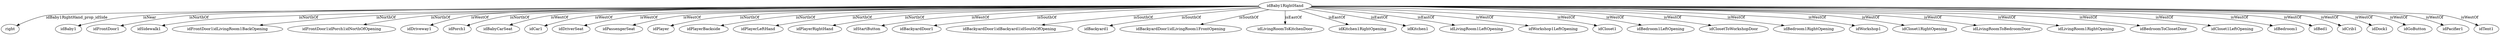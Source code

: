 strict digraph  {
idBaby1RightHand [node_type=entity_node];
right [node_type=property_node];
idBaby1 [node_type=entity_node];
idFrontDoor1 [node_type=entity_node];
idSidewalk1 [node_type=entity_node];
idFrontDoor1idLivingRoom1BackOpening [node_type=entity_node];
idFrontDoor1idPorch1idNorthOfOpening [node_type=entity_node];
idDriveway1 [node_type=entity_node];
idPorch1 [node_type=entity_node];
idBabyCarSeat [node_type=entity_node];
idCar1 [node_type=entity_node];
idDriverSeat [node_type=entity_node];
idPassengerSeat [node_type=entity_node];
idPlayer [node_type=entity_node];
idPlayerBackside [node_type=entity_node];
idPlayerLeftHand [node_type=entity_node];
idPlayerRightHand [node_type=entity_node];
idStartButton [node_type=entity_node];
idBackyardDoor1 [node_type=entity_node];
idBackyardDoor1idBackyard1idSouthOfOpening [node_type=entity_node];
idBackyard1 [node_type=entity_node];
idBackyardDoor1idLivingRoom1FrontOpening [node_type=entity_node];
idLivingRoomToKitchenDoor [node_type=entity_node];
idKitchen1RightOpening [node_type=entity_node];
idKitchen1 [node_type=entity_node];
idLivingRoom1LeftOpening [node_type=entity_node];
idWorkshop1LeftOpening [node_type=entity_node];
idCloset1 [node_type=entity_node];
idBedroom1LeftOpening [node_type=entity_node];
idClosetToWorkshopDoor [node_type=entity_node];
idBedroom1RightOpening [node_type=entity_node];
idWorkshop1 [node_type=entity_node];
idCloset1RightOpening [node_type=entity_node];
idLivingRoomToBedroomDoor [node_type=entity_node];
idLivingRoom1RightOpening [node_type=entity_node];
idBedroomToClosetDoor [node_type=entity_node];
idCloset1LeftOpening [node_type=entity_node];
idBedroom1 [node_type=entity_node];
idBed1 [node_type=entity_node];
idCrib1 [node_type=entity_node];
idDock1 [node_type=entity_node];
idGoButton [node_type=entity_node];
idPacifier1 [node_type=entity_node];
idTent1 [node_type=entity_node];
idBaby1RightHand -> right  [edge_type=property, label=idBaby1RightHand_prop_idSide];
idBaby1RightHand -> idBaby1  [edge_type=relationship, label=isNear];
idBaby1RightHand -> idFrontDoor1  [edge_type=relationship, label=isNorthOf];
idBaby1RightHand -> idSidewalk1  [edge_type=relationship, label=isNorthOf];
idBaby1RightHand -> idFrontDoor1idLivingRoom1BackOpening  [edge_type=relationship, label=isNorthOf];
idBaby1RightHand -> idFrontDoor1idPorch1idNorthOfOpening  [edge_type=relationship, label=isNorthOf];
idBaby1RightHand -> idDriveway1  [edge_type=relationship, label=isWestOf];
idBaby1RightHand -> idPorch1  [edge_type=relationship, label=isNorthOf];
idBaby1RightHand -> idBabyCarSeat  [edge_type=relationship, label=isWestOf];
idBaby1RightHand -> idCar1  [edge_type=relationship, label=isWestOf];
idBaby1RightHand -> idDriverSeat  [edge_type=relationship, label=isWestOf];
idBaby1RightHand -> idPassengerSeat  [edge_type=relationship, label=isWestOf];
idBaby1RightHand -> idPlayer  [edge_type=relationship, label=isNorthOf];
idBaby1RightHand -> idPlayerBackside  [edge_type=relationship, label=isNorthOf];
idBaby1RightHand -> idPlayerLeftHand  [edge_type=relationship, label=isNorthOf];
idBaby1RightHand -> idPlayerRightHand  [edge_type=relationship, label=isNorthOf];
idBaby1RightHand -> idStartButton  [edge_type=relationship, label=isWestOf];
idBaby1RightHand -> idBackyardDoor1  [edge_type=relationship, label=isSouthOf];
idBaby1RightHand -> idBackyardDoor1idBackyard1idSouthOfOpening  [edge_type=relationship, label=isSouthOf];
idBaby1RightHand -> idBackyard1  [edge_type=relationship, label=isSouthOf];
idBaby1RightHand -> idBackyardDoor1idLivingRoom1FrontOpening  [edge_type=relationship, label=isSouthOf];
idBaby1RightHand -> idLivingRoomToKitchenDoor  [edge_type=relationship, label=isEastOf];
idBaby1RightHand -> idKitchen1RightOpening  [edge_type=relationship, label=isEastOf];
idBaby1RightHand -> idKitchen1  [edge_type=relationship, label=isEastOf];
idBaby1RightHand -> idLivingRoom1LeftOpening  [edge_type=relationship, label=isEastOf];
idBaby1RightHand -> idWorkshop1LeftOpening  [edge_type=relationship, label=isWestOf];
idBaby1RightHand -> idCloset1  [edge_type=relationship, label=isWestOf];
idBaby1RightHand -> idBedroom1LeftOpening  [edge_type=relationship, label=isWestOf];
idBaby1RightHand -> idClosetToWorkshopDoor  [edge_type=relationship, label=isWestOf];
idBaby1RightHand -> idBedroom1RightOpening  [edge_type=relationship, label=isWestOf];
idBaby1RightHand -> idWorkshop1  [edge_type=relationship, label=isWestOf];
idBaby1RightHand -> idCloset1RightOpening  [edge_type=relationship, label=isWestOf];
idBaby1RightHand -> idLivingRoomToBedroomDoor  [edge_type=relationship, label=isWestOf];
idBaby1RightHand -> idLivingRoom1RightOpening  [edge_type=relationship, label=isWestOf];
idBaby1RightHand -> idBedroomToClosetDoor  [edge_type=relationship, label=isWestOf];
idBaby1RightHand -> idCloset1LeftOpening  [edge_type=relationship, label=isWestOf];
idBaby1RightHand -> idBedroom1  [edge_type=relationship, label=isWestOf];
idBaby1RightHand -> idBed1  [edge_type=relationship, label=isWestOf];
idBaby1RightHand -> idCrib1  [edge_type=relationship, label=isWestOf];
idBaby1RightHand -> idDock1  [edge_type=relationship, label=isWestOf];
idBaby1RightHand -> idGoButton  [edge_type=relationship, label=isWestOf];
idBaby1RightHand -> idPacifier1  [edge_type=relationship, label=isWestOf];
idBaby1RightHand -> idTent1  [edge_type=relationship, label=isWestOf];
}
